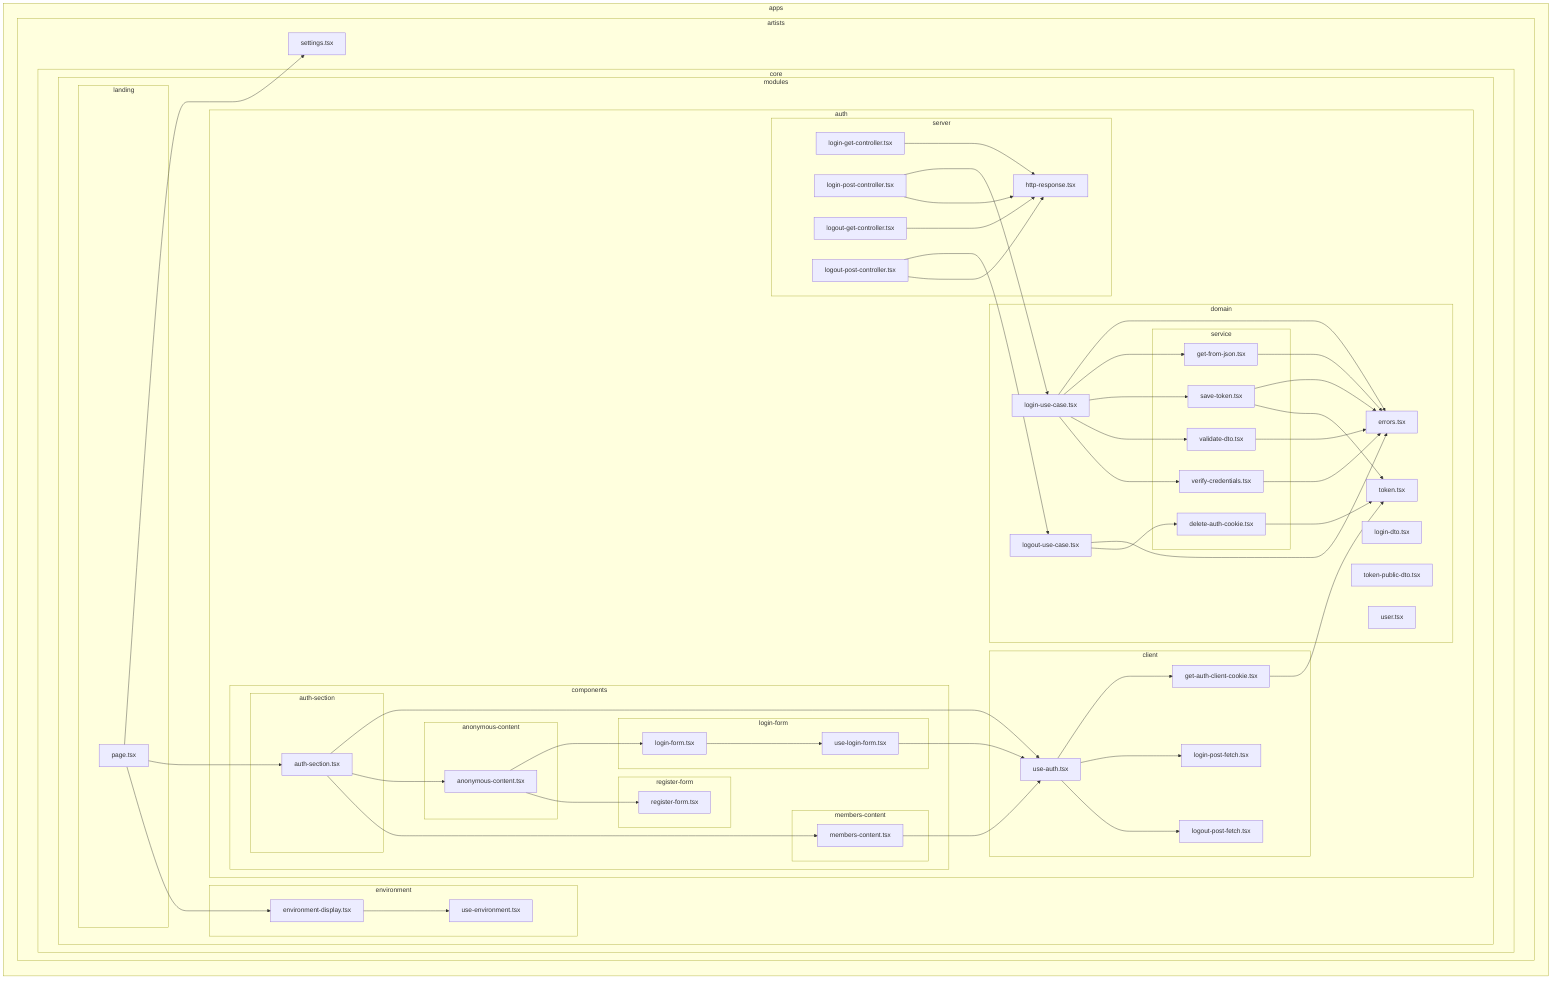 flowchart LR

subgraph 0["apps"]
subgraph 1["artists"]
subgraph 2["core"]
subgraph 3["modules"]
subgraph 4["auth"]
subgraph 5["client"]
6["get-auth-client-cookie.tsx"]
9["login-post-fetch.tsx"]
A["logout-post-fetch.tsx"]
B["use-auth.tsx"]
end
subgraph 7["domain"]
8["token.tsx"]
O["errors.tsx"]
P["login-dto.tsx"]
Q["login-use-case.tsx"]
subgraph R["service"]
S["get-from-json.tsx"]
T["save-token.tsx"]
U["validate-dto.tsx"]
V["verify-credentials.tsx"]
X["delete-auth-cookie.tsx"]
end
W["logout-use-case.tsx"]
Y["token-public-dto.tsx"]
Z["user.tsx"]
end
subgraph C["components"]
subgraph D["anonymous-content"]
E["anonymous-content.tsx"]
end
subgraph F["login-form"]
G["login-form.tsx"]
H["use-login-form.tsx"]
end
subgraph I["register-form"]
J["register-form.tsx"]
end
subgraph K["auth-section"]
L["auth-section.tsx"]
end
subgraph M["members-content"]
N["members-content.tsx"]
end
end
subgraph 10["server"]
11["http-response.tsx"]
12["login-get-controller.tsx"]
13["login-post-controller.tsx"]
14["logout-get-controller.tsx"]
15["logout-post-controller.tsx"]
end
end
subgraph 16["environment"]
17["environment-display.tsx"]
18["use-environment.tsx"]
end
subgraph 19["landing"]
1A["page.tsx"]
end
end
end
1B["settings.tsx"]
end
end
6-->8
B-->6
B-->9
B-->A
E-->G
E-->J
G-->H
H-->B
L-->B
L-->E
L-->N
N-->B
Q-->O
Q-->S
Q-->T
Q-->U
Q-->V
S-->O
T-->O
T-->8
U-->O
V-->O
W-->O
W-->X
X-->8
12-->11
13-->Q
13-->11
14-->11
15-->W
15-->11
17-->18
1A-->1B
1A-->L
1A-->17